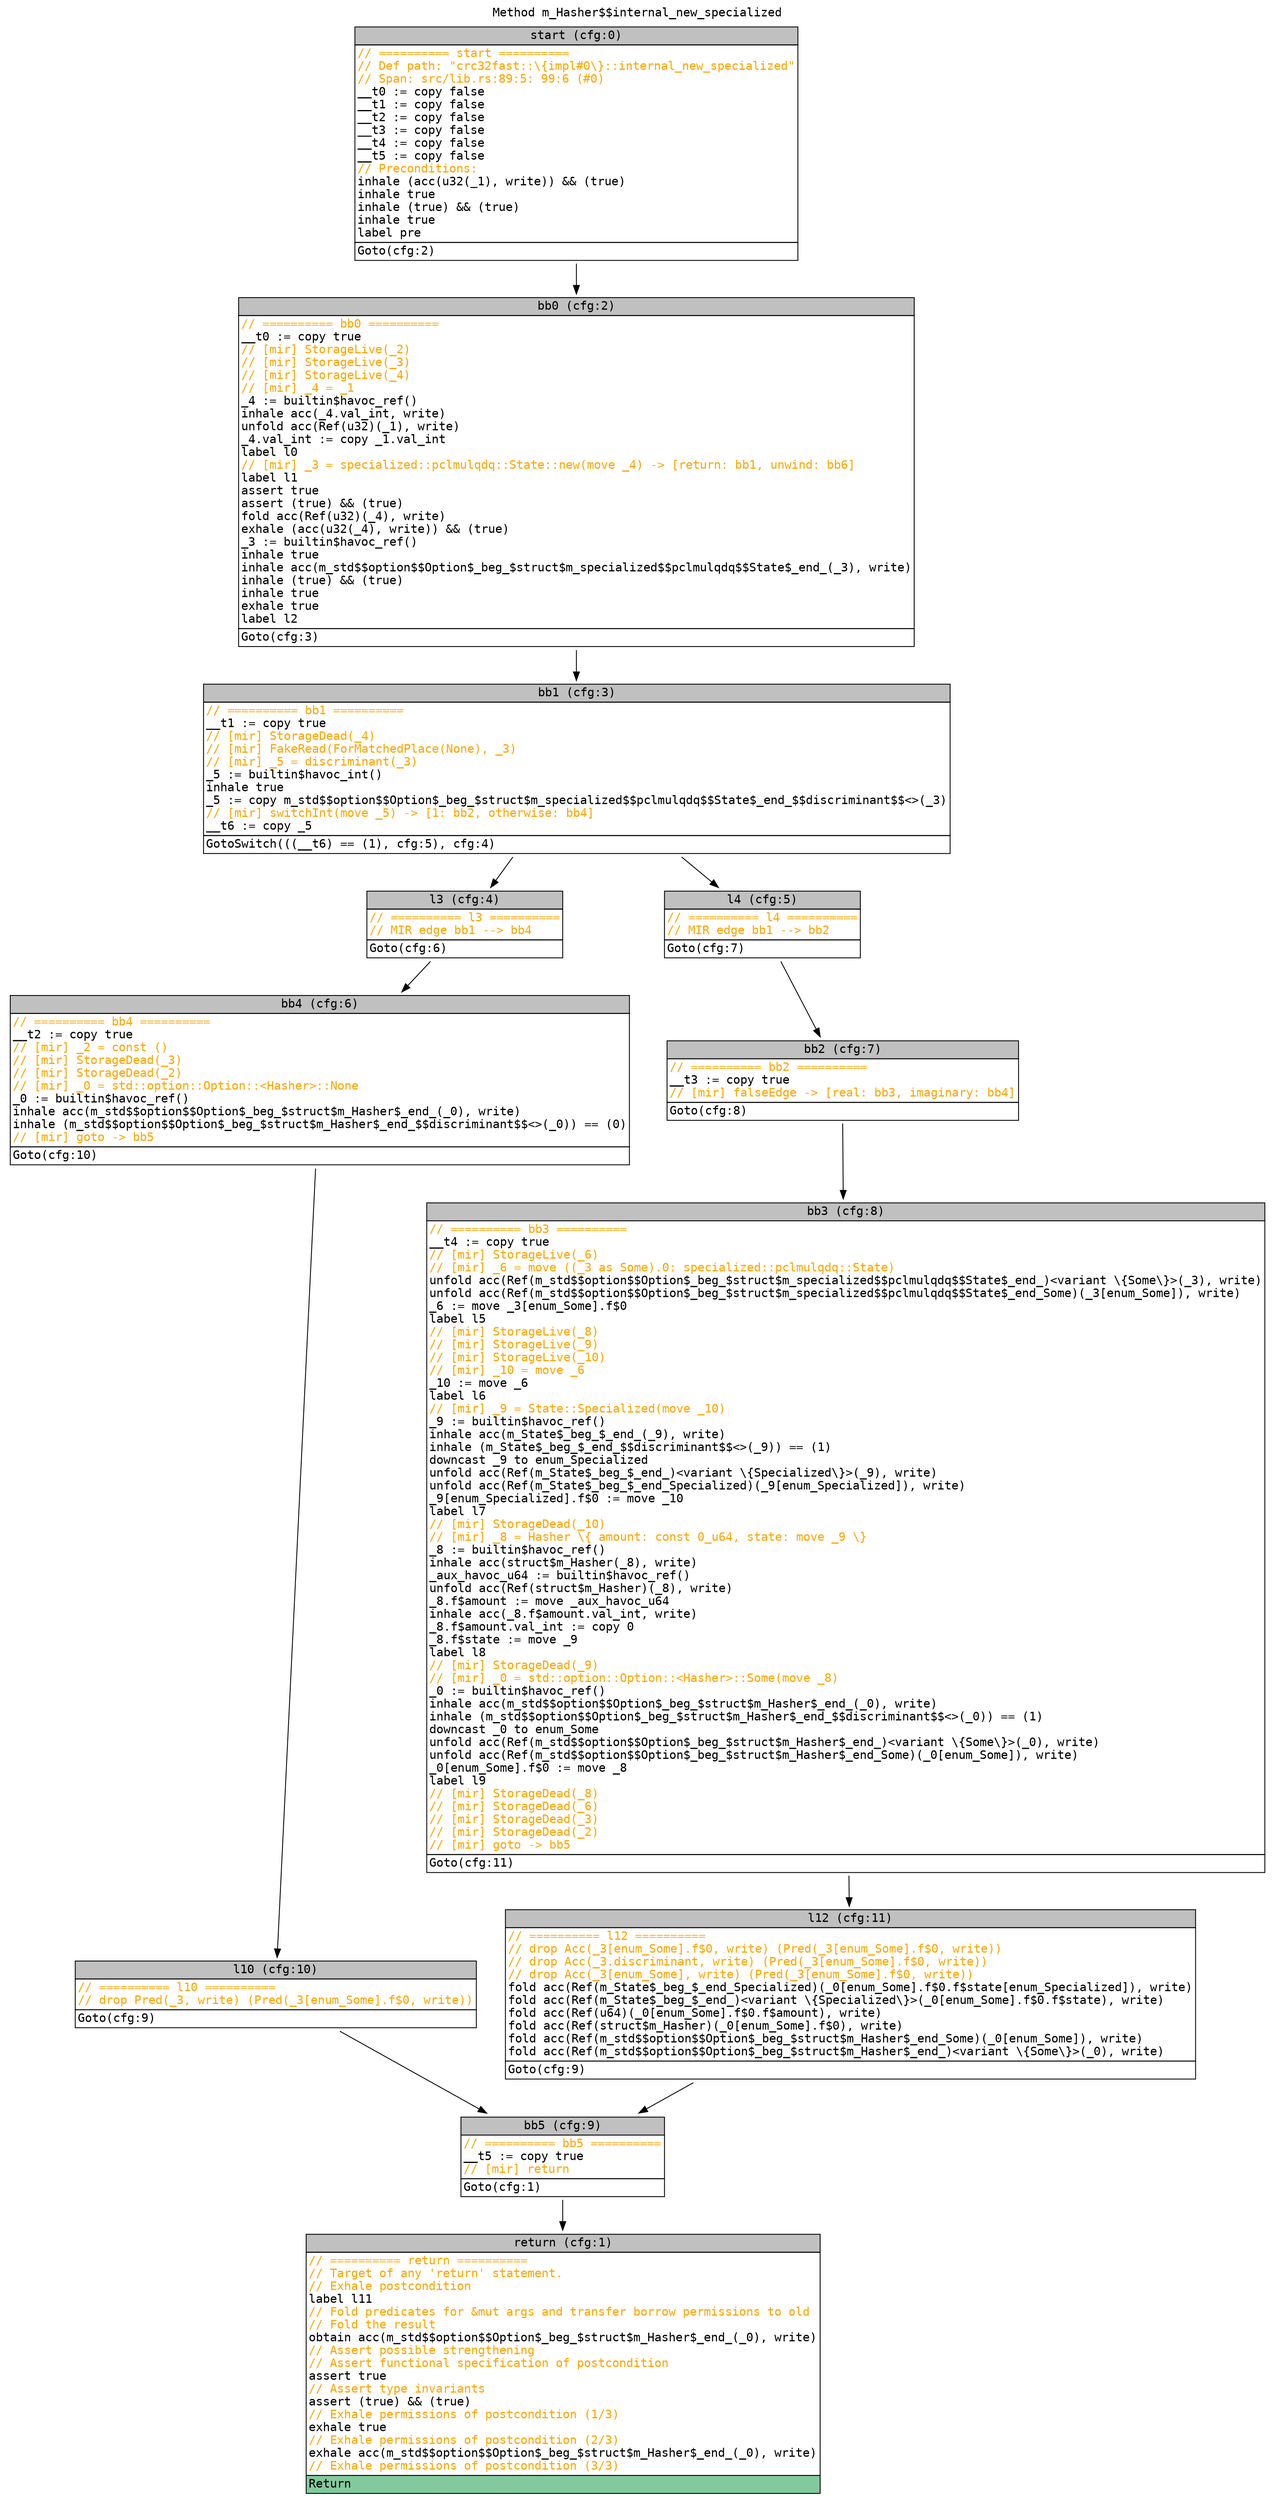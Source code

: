 digraph CFG {
graph [fontname=monospace];
node [fontname=monospace];
edge [fontname=monospace];
labelloc="t";
label="Method m_Hasher$$internal_new_specialized";
"block_start" [shape=none,label=<<table border="0" cellborder="1" cellspacing="0"><tr><td bgcolor="gray" align="center">start (cfg:0)</td></tr><tr><td align="left" balign="left"><font color="orange">// ========== start ==========</font><br/><font color="orange">// Def path: "crc32fast::\{impl#0\}::internal_new_specialized"</font><br/><font color="orange">// Span: src/lib.rs:89:5: 99:6 (#0)</font><br/>__t0 := copy false<br/>__t1 := copy false<br/>__t2 := copy false<br/>__t3 := copy false<br/>__t4 := copy false<br/>__t5 := copy false<br/><font color="orange">// Preconditions:</font><br/>inhale (acc(u32(_1), write)) &amp;&amp; (true)<br/>inhale true<br/>inhale (true) &amp;&amp; (true)<br/>inhale true<br/>label pre</td></tr><tr><td align="left">Goto(cfg:2)<br/></td></tr></table>>];
"block_return" [shape=none,label=<<table border="0" cellborder="1" cellspacing="0"><tr><td bgcolor="gray" align="center">return (cfg:1)</td></tr><tr><td align="left" balign="left"><font color="orange">// ========== return ==========</font><br/><font color="orange">// Target of any 'return' statement.</font><br/><font color="orange">// Exhale postcondition</font><br/>label l11<br/><font color="orange">// Fold predicates for &amp;mut args and transfer borrow permissions to old</font><br/><font color="orange">// Fold the result</font><br/>obtain acc(m_std$$option$$Option$_beg_$struct$m_Hasher$_end_(_0), write)<br/><font color="orange">// Assert possible strengthening</font><br/><font color="orange">// Assert functional specification of postcondition</font><br/>assert true<br/><font color="orange">// Assert type invariants</font><br/>assert (true) &amp;&amp; (true)<br/><font color="orange">// Exhale permissions of postcondition (1/3)</font><br/>exhale true<br/><font color="orange">// Exhale permissions of postcondition (2/3)</font><br/>exhale acc(m_std$$option$$Option$_beg_$struct$m_Hasher$_end_(_0), write)<br/><font color="orange">// Exhale permissions of postcondition (3/3)</font></td></tr><tr><td align="left" bgcolor="#82CA9D">Return<br/></td></tr></table>>];
"block_bb0" [shape=none,label=<<table border="0" cellborder="1" cellspacing="0"><tr><td bgcolor="gray" align="center">bb0 (cfg:2)</td></tr><tr><td align="left" balign="left"><font color="orange">// ========== bb0 ==========</font><br/>__t0 := copy true<br/><font color="orange">// [mir] StorageLive(_2)</font><br/><font color="orange">// [mir] StorageLive(_3)</font><br/><font color="orange">// [mir] StorageLive(_4)</font><br/><font color="orange">// [mir] _4 = _1</font><br/>_4 := builtin$havoc_ref()<br/>inhale acc(_4.val_int, write)<br/>unfold acc(Ref(u32)(_1), write)<br/>_4.val_int := copy _1.val_int<br/>label l0<br/><font color="orange">// [mir] _3 = specialized::pclmulqdq::State::new(move _4) -&gt; [return: bb1, unwind: bb6]</font><br/>label l1<br/>assert true<br/>assert (true) &amp;&amp; (true)<br/>fold acc(Ref(u32)(_4), write)<br/>exhale (acc(u32(_4), write)) &amp;&amp; (true)<br/>_3 := builtin$havoc_ref()<br/>inhale true<br/>inhale acc(m_std$$option$$Option$_beg_$struct$m_specialized$$pclmulqdq$$State$_end_(_3), write)<br/>inhale (true) &amp;&amp; (true)<br/>inhale true<br/>exhale true<br/>label l2</td></tr><tr><td align="left">Goto(cfg:3)<br/></td></tr></table>>];
"block_bb1" [shape=none,label=<<table border="0" cellborder="1" cellspacing="0"><tr><td bgcolor="gray" align="center">bb1 (cfg:3)</td></tr><tr><td align="left" balign="left"><font color="orange">// ========== bb1 ==========</font><br/>__t1 := copy true<br/><font color="orange">// [mir] StorageDead(_4)</font><br/><font color="orange">// [mir] FakeRead(ForMatchedPlace(None), _3)</font><br/><font color="orange">// [mir] _5 = discriminant(_3)</font><br/>_5 := builtin$havoc_int()<br/>inhale true<br/>_5 := copy m_std$$option$$Option$_beg_$struct$m_specialized$$pclmulqdq$$State$_end_$$discriminant$$&lt;&gt;(_3)<br/><font color="orange">// [mir] switchInt(move _5) -&gt; [1: bb2, otherwise: bb4]</font><br/>__t6 := copy _5</td></tr><tr><td align="left">GotoSwitch(((__t6) == (1), cfg:5), cfg:4)<br/></td></tr></table>>];
"block_l3" [shape=none,label=<<table border="0" cellborder="1" cellspacing="0"><tr><td bgcolor="gray" align="center">l3 (cfg:4)</td></tr><tr><td align="left" balign="left"><font color="orange">// ========== l3 ==========</font><br/><font color="orange">// MIR edge bb1 --&gt; bb4</font></td></tr><tr><td align="left">Goto(cfg:6)<br/></td></tr></table>>];
"block_l4" [shape=none,label=<<table border="0" cellborder="1" cellspacing="0"><tr><td bgcolor="gray" align="center">l4 (cfg:5)</td></tr><tr><td align="left" balign="left"><font color="orange">// ========== l4 ==========</font><br/><font color="orange">// MIR edge bb1 --&gt; bb2</font></td></tr><tr><td align="left">Goto(cfg:7)<br/></td></tr></table>>];
"block_bb4" [shape=none,label=<<table border="0" cellborder="1" cellspacing="0"><tr><td bgcolor="gray" align="center">bb4 (cfg:6)</td></tr><tr><td align="left" balign="left"><font color="orange">// ========== bb4 ==========</font><br/>__t2 := copy true<br/><font color="orange">// [mir] _2 = const ()</font><br/><font color="orange">// [mir] StorageDead(_3)</font><br/><font color="orange">// [mir] StorageDead(_2)</font><br/><font color="orange">// [mir] _0 = std::option::Option::&lt;Hasher&gt;::None</font><br/>_0 := builtin$havoc_ref()<br/>inhale acc(m_std$$option$$Option$_beg_$struct$m_Hasher$_end_(_0), write)<br/>inhale (m_std$$option$$Option$_beg_$struct$m_Hasher$_end_$$discriminant$$&lt;&gt;(_0)) == (0)<br/><font color="orange">// [mir] goto -&gt; bb5</font></td></tr><tr><td align="left">Goto(cfg:10)<br/></td></tr></table>>];
"block_bb2" [shape=none,label=<<table border="0" cellborder="1" cellspacing="0"><tr><td bgcolor="gray" align="center">bb2 (cfg:7)</td></tr><tr><td align="left" balign="left"><font color="orange">// ========== bb2 ==========</font><br/>__t3 := copy true<br/><font color="orange">// [mir] falseEdge -&gt; [real: bb3, imaginary: bb4]</font></td></tr><tr><td align="left">Goto(cfg:8)<br/></td></tr></table>>];
"block_bb3" [shape=none,label=<<table border="0" cellborder="1" cellspacing="0"><tr><td bgcolor="gray" align="center">bb3 (cfg:8)</td></tr><tr><td align="left" balign="left"><font color="orange">// ========== bb3 ==========</font><br/>__t4 := copy true<br/><font color="orange">// [mir] StorageLive(_6)</font><br/><font color="orange">// [mir] _6 = move ((_3 as Some).0: specialized::pclmulqdq::State)</font><br/>unfold acc(Ref(m_std$$option$$Option$_beg_$struct$m_specialized$$pclmulqdq$$State$_end_)&lt;variant \{Some\}&gt;(_3), write)<br/>unfold acc(Ref(m_std$$option$$Option$_beg_$struct$m_specialized$$pclmulqdq$$State$_end_Some)(_3[enum_Some]), write)<br/>_6 := move _3[enum_Some].f$0<br/>label l5<br/><font color="orange">// [mir] StorageLive(_8)</font><br/><font color="orange">// [mir] StorageLive(_9)</font><br/><font color="orange">// [mir] StorageLive(_10)</font><br/><font color="orange">// [mir] _10 = move _6</font><br/>_10 := move _6<br/>label l6<br/><font color="orange">// [mir] _9 = State::Specialized(move _10)</font><br/>_9 := builtin$havoc_ref()<br/>inhale acc(m_State$_beg_$_end_(_9), write)<br/>inhale (m_State$_beg_$_end_$$discriminant$$&lt;&gt;(_9)) == (1)<br/>downcast _9 to enum_Specialized<br/>unfold acc(Ref(m_State$_beg_$_end_)&lt;variant \{Specialized\}&gt;(_9), write)<br/>unfold acc(Ref(m_State$_beg_$_end_Specialized)(_9[enum_Specialized]), write)<br/>_9[enum_Specialized].f$0 := move _10<br/>label l7<br/><font color="orange">// [mir] StorageDead(_10)</font><br/><font color="orange">// [mir] _8 = Hasher \{ amount: const 0_u64, state: move _9 \}</font><br/>_8 := builtin$havoc_ref()<br/>inhale acc(struct$m_Hasher(_8), write)<br/>_aux_havoc_u64 := builtin$havoc_ref()<br/>unfold acc(Ref(struct$m_Hasher)(_8), write)<br/>_8.f$amount := move _aux_havoc_u64<br/>inhale acc(_8.f$amount.val_int, write)<br/>_8.f$amount.val_int := copy 0<br/>_8.f$state := move _9<br/>label l8<br/><font color="orange">// [mir] StorageDead(_9)</font><br/><font color="orange">// [mir] _0 = std::option::Option::&lt;Hasher&gt;::Some(move _8)</font><br/>_0 := builtin$havoc_ref()<br/>inhale acc(m_std$$option$$Option$_beg_$struct$m_Hasher$_end_(_0), write)<br/>inhale (m_std$$option$$Option$_beg_$struct$m_Hasher$_end_$$discriminant$$&lt;&gt;(_0)) == (1)<br/>downcast _0 to enum_Some<br/>unfold acc(Ref(m_std$$option$$Option$_beg_$struct$m_Hasher$_end_)&lt;variant \{Some\}&gt;(_0), write)<br/>unfold acc(Ref(m_std$$option$$Option$_beg_$struct$m_Hasher$_end_Some)(_0[enum_Some]), write)<br/>_0[enum_Some].f$0 := move _8<br/>label l9<br/><font color="orange">// [mir] StorageDead(_8)</font><br/><font color="orange">// [mir] StorageDead(_6)</font><br/><font color="orange">// [mir] StorageDead(_3)</font><br/><font color="orange">// [mir] StorageDead(_2)</font><br/><font color="orange">// [mir] goto -&gt; bb5</font></td></tr><tr><td align="left">Goto(cfg:11)<br/></td></tr></table>>];
"block_bb5" [shape=none,label=<<table border="0" cellborder="1" cellspacing="0"><tr><td bgcolor="gray" align="center">bb5 (cfg:9)</td></tr><tr><td align="left" balign="left"><font color="orange">// ========== bb5 ==========</font><br/>__t5 := copy true<br/><font color="orange">// [mir] return</font></td></tr><tr><td align="left">Goto(cfg:1)<br/></td></tr></table>>];
"block_l10" [shape=none,label=<<table border="0" cellborder="1" cellspacing="0"><tr><td bgcolor="gray" align="center">l10 (cfg:10)</td></tr><tr><td align="left" balign="left"><font color="orange">// ========== l10 ==========</font><br/><font color="orange">// drop Pred(_3, write) (Pred(_3[enum_Some].f$0, write))</font></td></tr><tr><td align="left">Goto(cfg:9)<br/></td></tr></table>>];
"block_l12" [shape=none,label=<<table border="0" cellborder="1" cellspacing="0"><tr><td bgcolor="gray" align="center">l12 (cfg:11)</td></tr><tr><td align="left" balign="left"><font color="orange">// ========== l12 ==========</font><br/><font color="orange">// drop Acc(_3[enum_Some].f$0, write) (Pred(_3[enum_Some].f$0, write))</font><br/><font color="orange">// drop Acc(_3.discriminant, write) (Pred(_3[enum_Some].f$0, write))</font><br/><font color="orange">// drop Acc(_3[enum_Some], write) (Pred(_3[enum_Some].f$0, write))</font><br/>fold acc(Ref(m_State$_beg_$_end_Specialized)(_0[enum_Some].f$0.f$state[enum_Specialized]), write)<br/>fold acc(Ref(m_State$_beg_$_end_)&lt;variant \{Specialized\}&gt;(_0[enum_Some].f$0.f$state), write)<br/>fold acc(Ref(u64)(_0[enum_Some].f$0.f$amount), write)<br/>fold acc(Ref(struct$m_Hasher)(_0[enum_Some].f$0), write)<br/>fold acc(Ref(m_std$$option$$Option$_beg_$struct$m_Hasher$_end_Some)(_0[enum_Some]), write)<br/>fold acc(Ref(m_std$$option$$Option$_beg_$struct$m_Hasher$_end_)&lt;variant \{Some\}&gt;(_0), write)</td></tr><tr><td align="left">Goto(cfg:9)<br/></td></tr></table>>];
"block_start" -> "block_bb0";
"block_bb0" -> "block_bb1";
"block_bb1" -> "block_l4";
"block_bb1" -> "block_l3";
"block_l3" -> "block_bb4";
"block_l4" -> "block_bb2";
"block_bb4" -> "block_l10";
"block_bb2" -> "block_bb3";
"block_bb3" -> "block_l12";
"block_bb5" -> "block_return";
"block_l10" -> "block_bb5";
"block_l12" -> "block_bb5";
}
